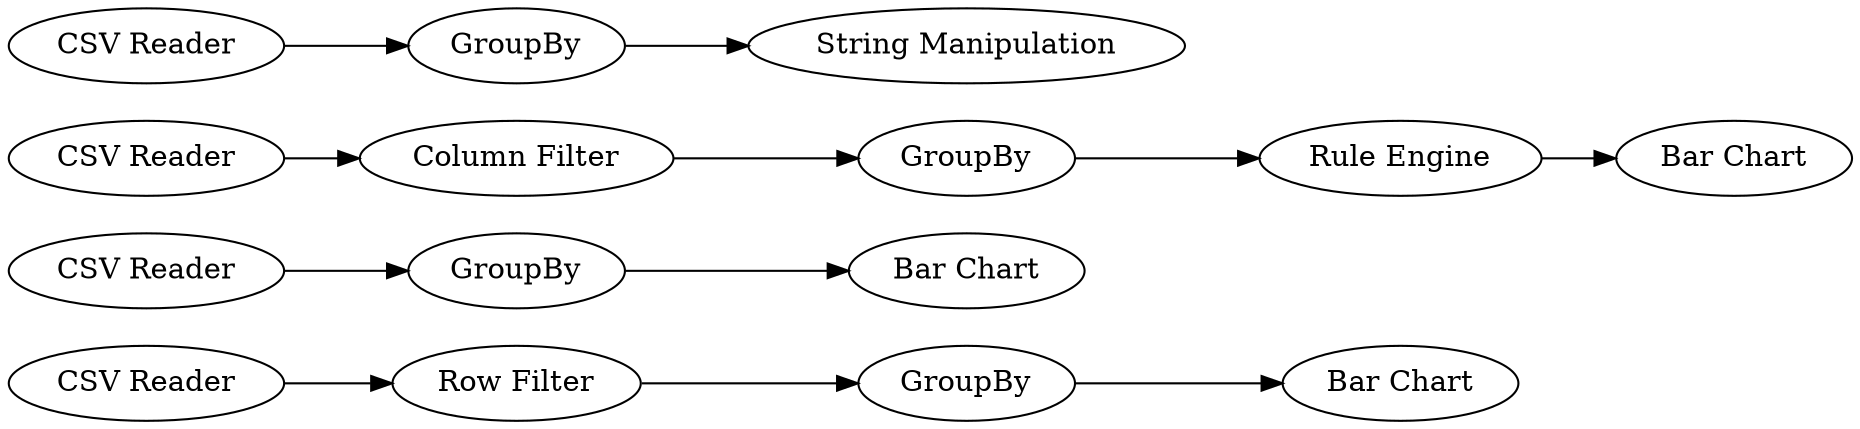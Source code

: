 digraph {
	1 [label="CSV Reader"]
	2 [label="CSV Reader"]
	3 [label="CSV Reader"]
	4 [label="CSV Reader"]
	5 [label="Row Filter"]
	6 [label="Column Filter"]
	7 [label=GroupBy]
	8 [label=GroupBy]
	9 [label=GroupBy]
	10 [label=GroupBy]
	11 [label="Rule Engine"]
	13 [label="Bar Chart"]
	14 [label="Bar Chart"]
	15 [label="Bar Chart"]
	16 [label="String Manipulation"]
	1 -> 5
	2 -> 9
	3 -> 6
	4 -> 7
	5 -> 8
	6 -> 10
	7 -> 16
	8 -> 14
	9 -> 15
	10 -> 11
	11 -> 13
	rankdir=LR
}
